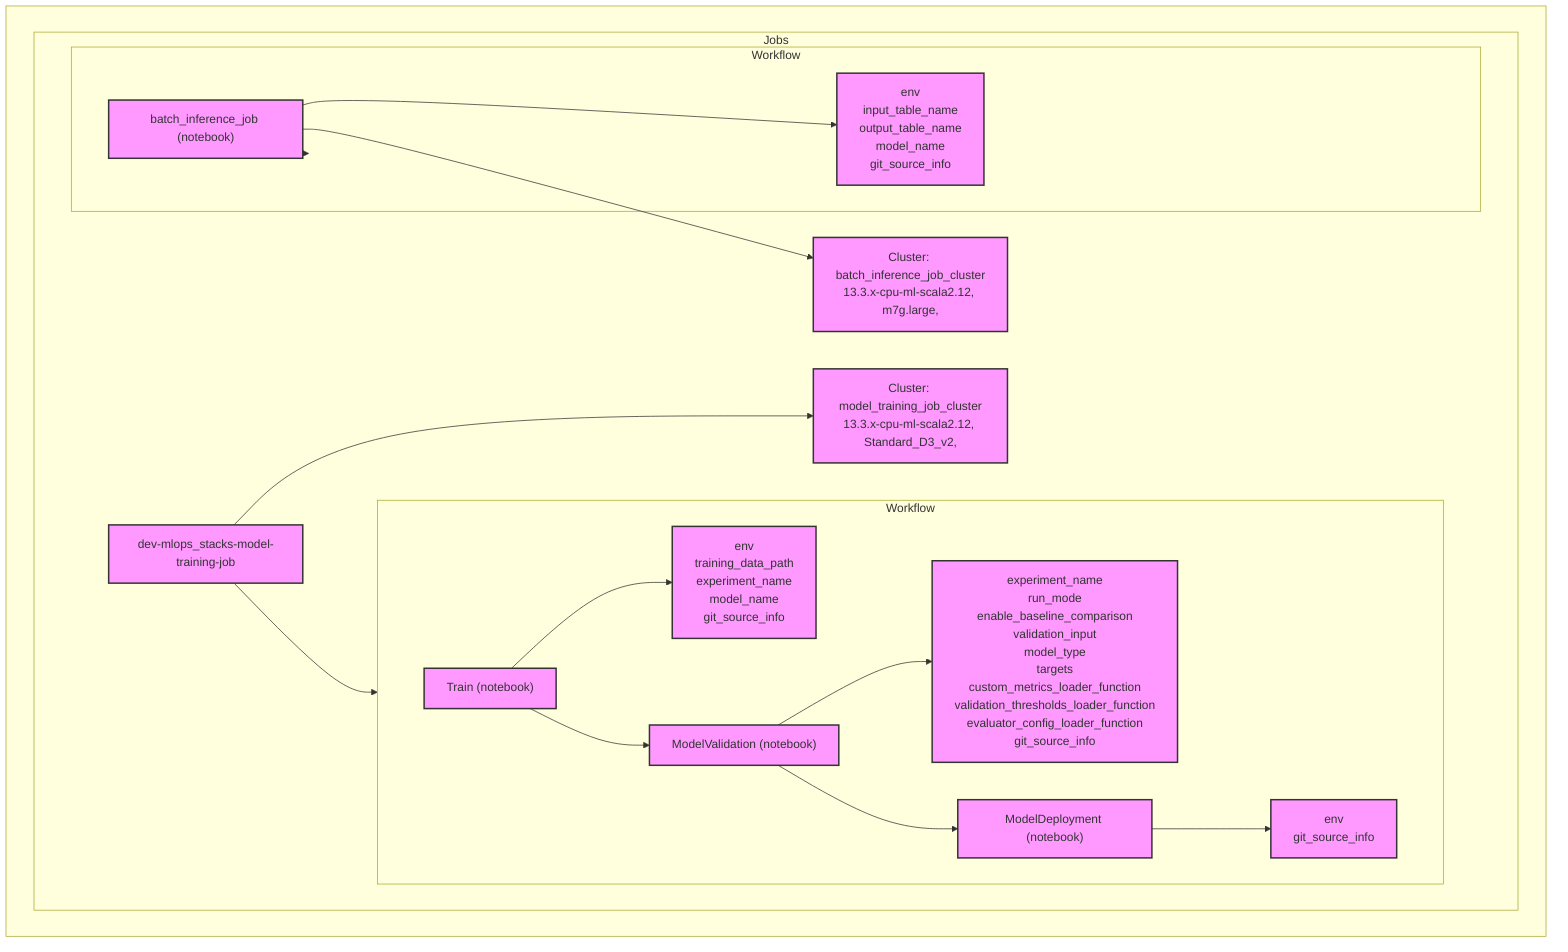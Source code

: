 ---
title mlops_stacks (dev mode development)
host https://adb-xxxx.xx.azuredatabricks.net
---
flowchart LR
    classDef default fill:#f9f,stroke:#333,stroke-width:2px;

    subgraph dev[" "]
    direction LR

    subgraph Jobs
    direction LR
    batch_inference_job["dev-mlops_stacks-batch-inference-job\n\nnotify on_failure: first@company.com, second@company.com"]
    subgraph Workflow_batch_inference_job[Workflow]
    direction LR
    batch_inference_job["batch_inference_job (notebook)"]
    batch_inference_job_params["env\ninput_table_name\noutput_table_name\nmodel_name\ngit_source_info"]
    batch_inference_job --> batch_inference_job_params
    end
    cluster_batch_inference_job["Cluster: batch_inference_job_cluster\n13.3.x-cpu-ml-scala2.12, m7g.large, "]
    batch_inference_job --> cluster_batch_inference_job
    batch_inference_job --> Workflow_batch_inference_job
    model_training_job["dev-mlops_stacks-model-training-job\n"]
    subgraph Workflow_model_training_job[Workflow]
    direction LR
    Train["Train (notebook)"]
    Train_params["env\ntraining_data_path\nexperiment_name\nmodel_name\ngit_source_info"]
    Train --> Train_params
    ModelValidation["ModelValidation (notebook)"]
    ModelValidation_params["experiment_name\nrun_mode\nenable_baseline_comparison\nvalidation_input\nmodel_type\ntargets\ncustom_metrics_loader_function\nvalidation_thresholds_loader_function\nevaluator_config_loader_function\ngit_source_info"]
    ModelValidation --> ModelValidation_params
    ModelDeployment["ModelDeployment (notebook)"]
    ModelDeployment_params["env\ngit_source_info"]
    ModelDeployment --> ModelDeployment_params
    Train --> ModelValidation
    ModelValidation --> ModelDeployment
    end
    cluster_model_training_job["Cluster: model_training_job_cluster\n13.3.x-cpu-ml-scala2.12, Standard_D3_v2, "]
    model_training_job --> cluster_model_training_job
    model_training_job --> Workflow_model_training_job
    end
    end
